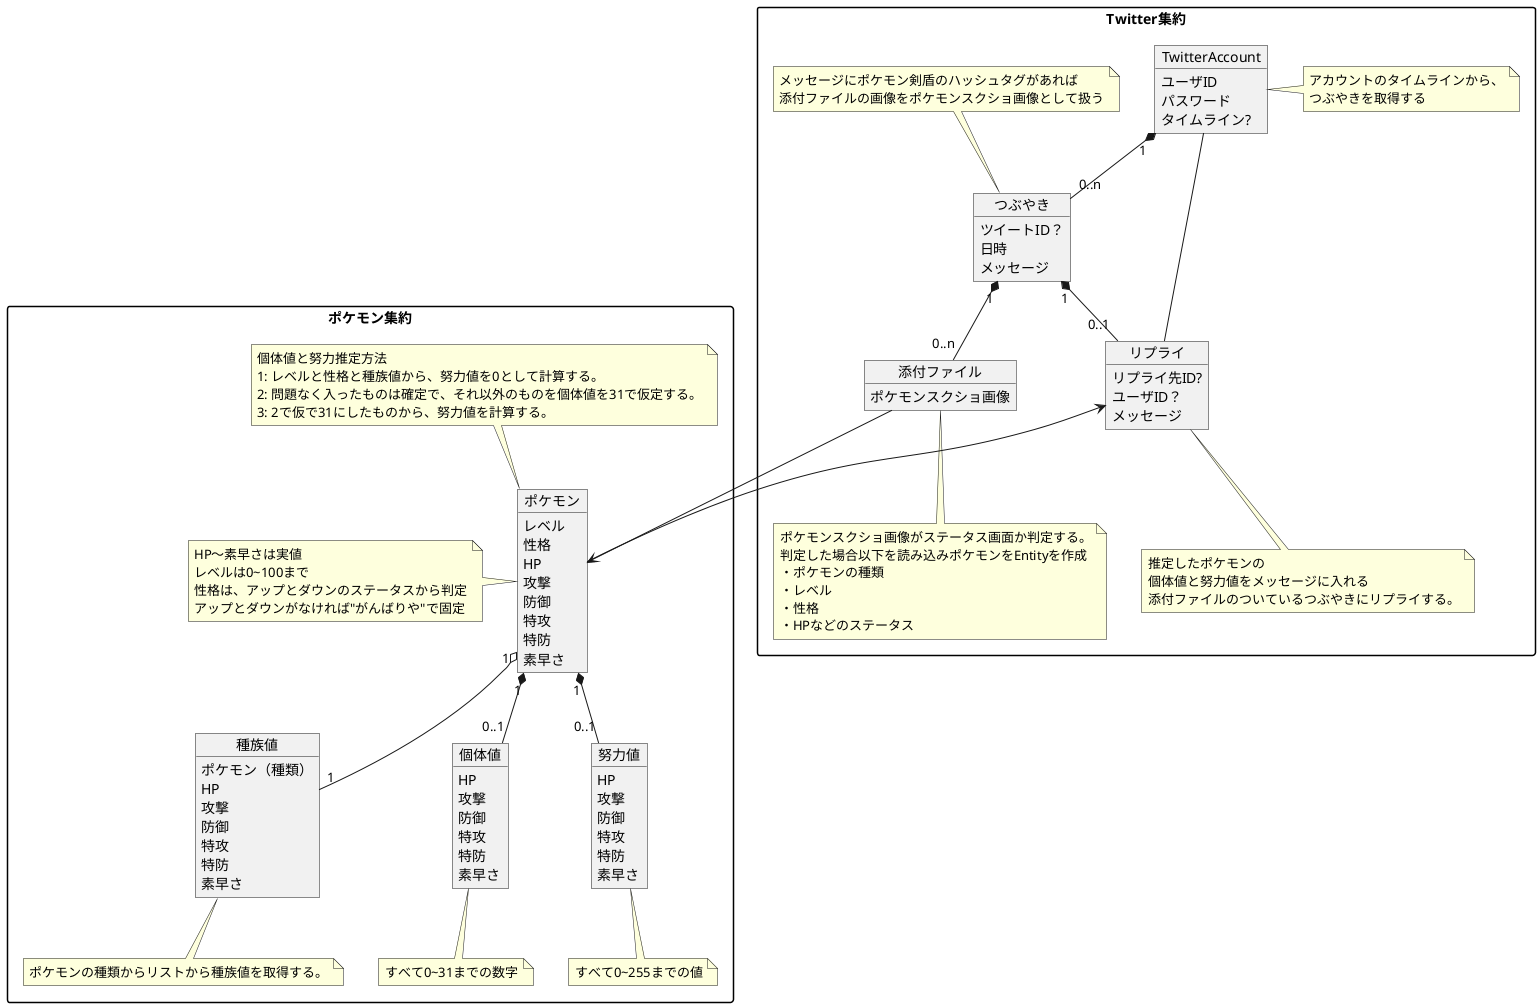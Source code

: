 @startuml
skinparam packageStyle rectangle

package ポケモン集約 {
    object ポケモン {
        レベル
        性格
        HP
        攻撃
        防御
        特攻
        特防
        素早さ
    }
    note left of ポケモン
        HP～素早さは実値
        レベルは0~100まで
        性格は、アップとダウンのステータスから判定
        アップとダウンがなければ"がんばりや"で固定
    end note
    note top of ポケモン
        個体値と努力推定方法
        1: レベルと性格と種族値から、努力値を0として計算する。
        2: 問題なく入ったものは確定で、それ以外のものを個体値を31で仮定する。
        3: 2で仮で31にしたものから、努力値を計算する。
    end note
    object 種族値 {
        ポケモン（種類）
        HP
        攻撃
        防御
        特攻
        特防
        素早さ
    }
    note bottom of 種族値
        ポケモンの種類からリストから種族値を取得する。
    end note
    object 個体値 {
        HP
        攻撃
        防御
        特攻
        特防
        素早さ
    }
    note bottom of 個体値
        すべて0~31までの数字
    end note
    object 努力値 {
        HP
        攻撃
        防御
        特攻
        特防
        素早さ
    }
    note bottom of 努力値
        すべて0~255までの値
    end note
    ポケモン "1" o-- "1" 種族値
    ポケモン "1" *-- "0..1" 個体値
    ポケモン "1" *-- "0..1" 努力値
}


package Twitter集約 {
    object TwitterAccount {
        ユーザID
        パスワード
        タイムライン?
    }
    note right of TwitterAccount
        アカウントのタイムラインから、
        つぶやきを取得する
    end note
    object つぶやき {
        ツイートID？
        日時
        メッセージ
    }
    note top of つぶやき
        メッセージにポケモン剣盾のハッシュタグがあれば
        添付ファイルの画像をポケモンスクショ画像として扱う
    end note
    object 添付ファイル{
        ポケモンスクショ画像
    }
    note bottom of 添付ファイル
        ポケモンスクショ画像がステータス画面か判定する。
        判定した場合以下を読み込みポケモンをEntityを作成
        ・ポケモンの種類
        ・レベル
        ・性格
        ・HPなどのステータス
    end note
    object リプライ {
        リプライ先ID?
        ユーザID？
        メッセージ
    }
    note bottom of リプライ
        推定したポケモンの
        個体値と努力値をメッセージに入れる
        添付ファイルのついているつぶやきにリプライする。
    end note
    つぶやき "1" *-- "0..n" 添付ファイル
}
添付ファイル  -->  ポケモン

TwitterAccount "1" *-- "0..n" つぶやき
TwitterAccount  --  リプライ
ポケモン  --> リプライ
つぶやき "1" *-- "0..1" リプライ

@enduml